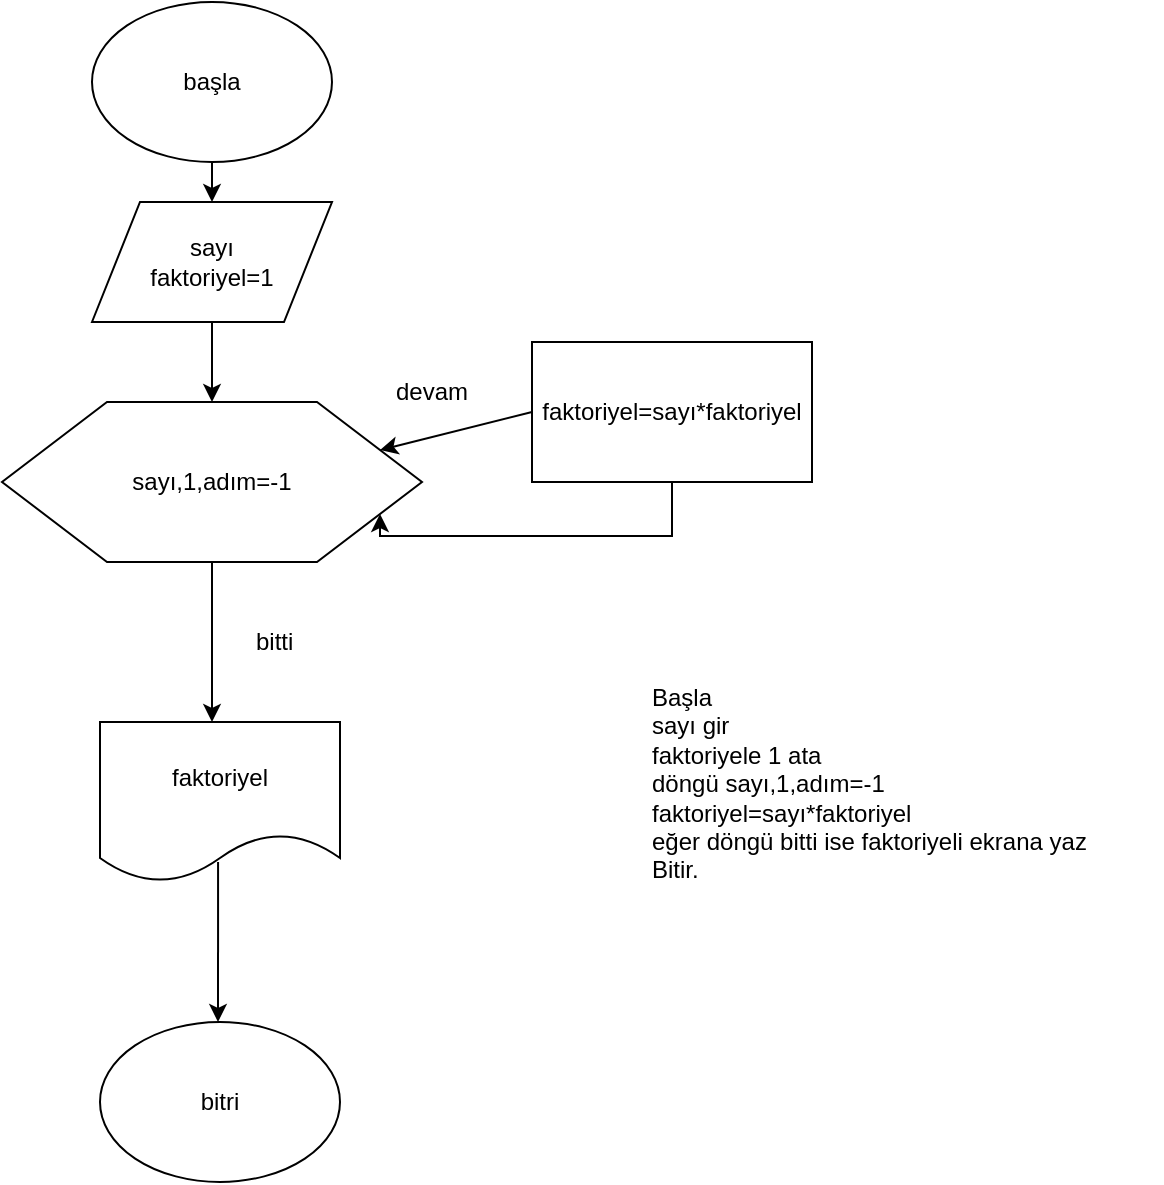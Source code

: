 <mxfile version="12.1.2" type="device" pages="1"><diagram id="Ynpd0vGwh15GpYwBeCQS" name="Page-1"><mxGraphModel dx="768" dy="1669" grid="1" gridSize="10" guides="1" tooltips="1" connect="1" arrows="1" fold="1" page="1" pageScale="1" pageWidth="827" pageHeight="1169" math="0" shadow="0"><root><mxCell id="0"/><mxCell id="1" parent="0"/><mxCell id="S_hXR9lK0VCtAMCaYv3l-1" value="&lt;h1&gt;&lt;br&gt;&lt;/h1&gt;&lt;div&gt;Başla&lt;/div&gt;&lt;div&gt;sayı gir&lt;/div&gt;&lt;div&gt;faktoriyele 1 ata&lt;/div&gt;&lt;div&gt;döngü sayı,1,adım=-1&lt;/div&gt;&lt;div&gt;faktoriyel=sayı*faktoriyel&lt;/div&gt;&lt;div&gt;eğer döngü bitti ise faktoriyeli ekrana yaz&lt;/div&gt;&lt;div&gt;Bitir.&lt;/div&gt;&lt;div&gt;&lt;br&gt;&lt;/div&gt;&lt;div&gt;&lt;br&gt;&lt;/div&gt;" style="text;html=1;strokeColor=none;fillColor=none;spacing=5;spacingTop=-20;whiteSpace=wrap;overflow=hidden;rounded=0;" parent="1" vertex="1"><mxGeometry x="350" y="240" width="260" height="220" as="geometry"/></mxCell><mxCell id="S_hXR9lK0VCtAMCaYv3l-4" style="edgeStyle=orthogonalEdgeStyle;rounded=0;orthogonalLoop=1;jettySize=auto;html=1;exitX=0.5;exitY=1;exitDx=0;exitDy=0;entryX=0.5;entryY=0;entryDx=0;entryDy=0;" parent="1" source="S_hXR9lK0VCtAMCaYv3l-2" target="S_hXR9lK0VCtAMCaYv3l-3" edge="1"><mxGeometry relative="1" as="geometry"/></mxCell><mxCell id="S_hXR9lK0VCtAMCaYv3l-2" value="başla" style="ellipse;whiteSpace=wrap;html=1;" parent="1" vertex="1"><mxGeometry x="75" y="-50" width="120" height="80" as="geometry"/></mxCell><mxCell id="S_hXR9lK0VCtAMCaYv3l-6" style="edgeStyle=orthogonalEdgeStyle;rounded=0;orthogonalLoop=1;jettySize=auto;html=1;exitX=0.5;exitY=1;exitDx=0;exitDy=0;" parent="1" source="S_hXR9lK0VCtAMCaYv3l-3" target="S_hXR9lK0VCtAMCaYv3l-5" edge="1"><mxGeometry relative="1" as="geometry"/></mxCell><mxCell id="S_hXR9lK0VCtAMCaYv3l-3" value="sayı&lt;br&gt;faktoriyel=1" style="shape=parallelogram;perimeter=parallelogramPerimeter;whiteSpace=wrap;html=1;" parent="1" vertex="1"><mxGeometry x="75" y="50" width="120" height="60" as="geometry"/></mxCell><mxCell id="S_hXR9lK0VCtAMCaYv3l-11" style="edgeStyle=orthogonalEdgeStyle;rounded=0;orthogonalLoop=1;jettySize=auto;html=1;exitX=0.5;exitY=1;exitDx=0;exitDy=0;" parent="1" source="S_hXR9lK0VCtAMCaYv3l-5" edge="1"><mxGeometry relative="1" as="geometry"><mxPoint x="135" y="310" as="targetPoint"/></mxGeometry></mxCell><mxCell id="S_hXR9lK0VCtAMCaYv3l-5" value="sayı,1,adım=-1" style="shape=hexagon;perimeter=hexagonPerimeter2;whiteSpace=wrap;html=1;" parent="1" vertex="1"><mxGeometry x="30" y="150" width="210" height="80" as="geometry"/></mxCell><mxCell id="S_hXR9lK0VCtAMCaYv3l-8" value="devam" style="text;html=1;resizable=0;points=[];autosize=1;align=left;verticalAlign=top;spacingTop=-4;" parent="1" vertex="1"><mxGeometry x="225" y="135" width="50" height="20" as="geometry"/></mxCell><mxCell id="S_hXR9lK0VCtAMCaYv3l-10" style="edgeStyle=orthogonalEdgeStyle;rounded=0;orthogonalLoop=1;jettySize=auto;html=1;exitX=0.5;exitY=1;exitDx=0;exitDy=0;entryX=1;entryY=0.75;entryDx=0;entryDy=0;" parent="1" source="S_hXR9lK0VCtAMCaYv3l-9" target="S_hXR9lK0VCtAMCaYv3l-5" edge="1"><mxGeometry relative="1" as="geometry"><mxPoint x="235" y="217" as="targetPoint"/><Array as="points"><mxPoint x="365" y="217"/><mxPoint x="219" y="217"/></Array></mxGeometry></mxCell><mxCell id="S_hXR9lK0VCtAMCaYv3l-9" value="faktoriyel=sayı*faktoriyel" style="rounded=0;whiteSpace=wrap;html=1;" parent="1" vertex="1"><mxGeometry x="295" y="120" width="140" height="70" as="geometry"/></mxCell><mxCell id="S_hXR9lK0VCtAMCaYv3l-12" value="bitti" style="text;html=1;resizable=0;points=[];autosize=1;align=left;verticalAlign=top;spacingTop=-4;" parent="1" vertex="1"><mxGeometry x="155" y="260" width="30" height="20" as="geometry"/></mxCell><mxCell id="S_hXR9lK0VCtAMCaYv3l-14" value="faktoriyel" style="shape=document;whiteSpace=wrap;html=1;boundedLbl=1;" parent="1" vertex="1"><mxGeometry x="79" y="310" width="120" height="80" as="geometry"/></mxCell><mxCell id="S_hXR9lK0VCtAMCaYv3l-15" value="" style="endArrow=classic;html=1;exitX=0.492;exitY=0.875;exitDx=0;exitDy=0;exitPerimeter=0;" parent="1" source="S_hXR9lK0VCtAMCaYv3l-14" edge="1"><mxGeometry width="50" height="50" relative="1" as="geometry"><mxPoint x="125" y="430" as="sourcePoint"/><mxPoint x="138" y="460" as="targetPoint"/></mxGeometry></mxCell><mxCell id="S_hXR9lK0VCtAMCaYv3l-16" value="bitri" style="ellipse;whiteSpace=wrap;html=1;" parent="1" vertex="1"><mxGeometry x="79" y="460" width="120" height="80" as="geometry"/></mxCell><mxCell id="1rKLG7XVrFv-jV1WBhI8-1" value="" style="endArrow=classic;html=1;exitX=0;exitY=0.5;exitDx=0;exitDy=0;entryX=1;entryY=0.25;entryDx=0;entryDy=0;" parent="1" source="S_hXR9lK0VCtAMCaYv3l-9" target="S_hXR9lK0VCtAMCaYv3l-5" edge="1"><mxGeometry width="50" height="50" relative="1" as="geometry"><mxPoint x="335" y="80" as="sourcePoint"/><mxPoint x="265" y="130" as="targetPoint"/></mxGeometry></mxCell></root></mxGraphModel></diagram></mxfile>